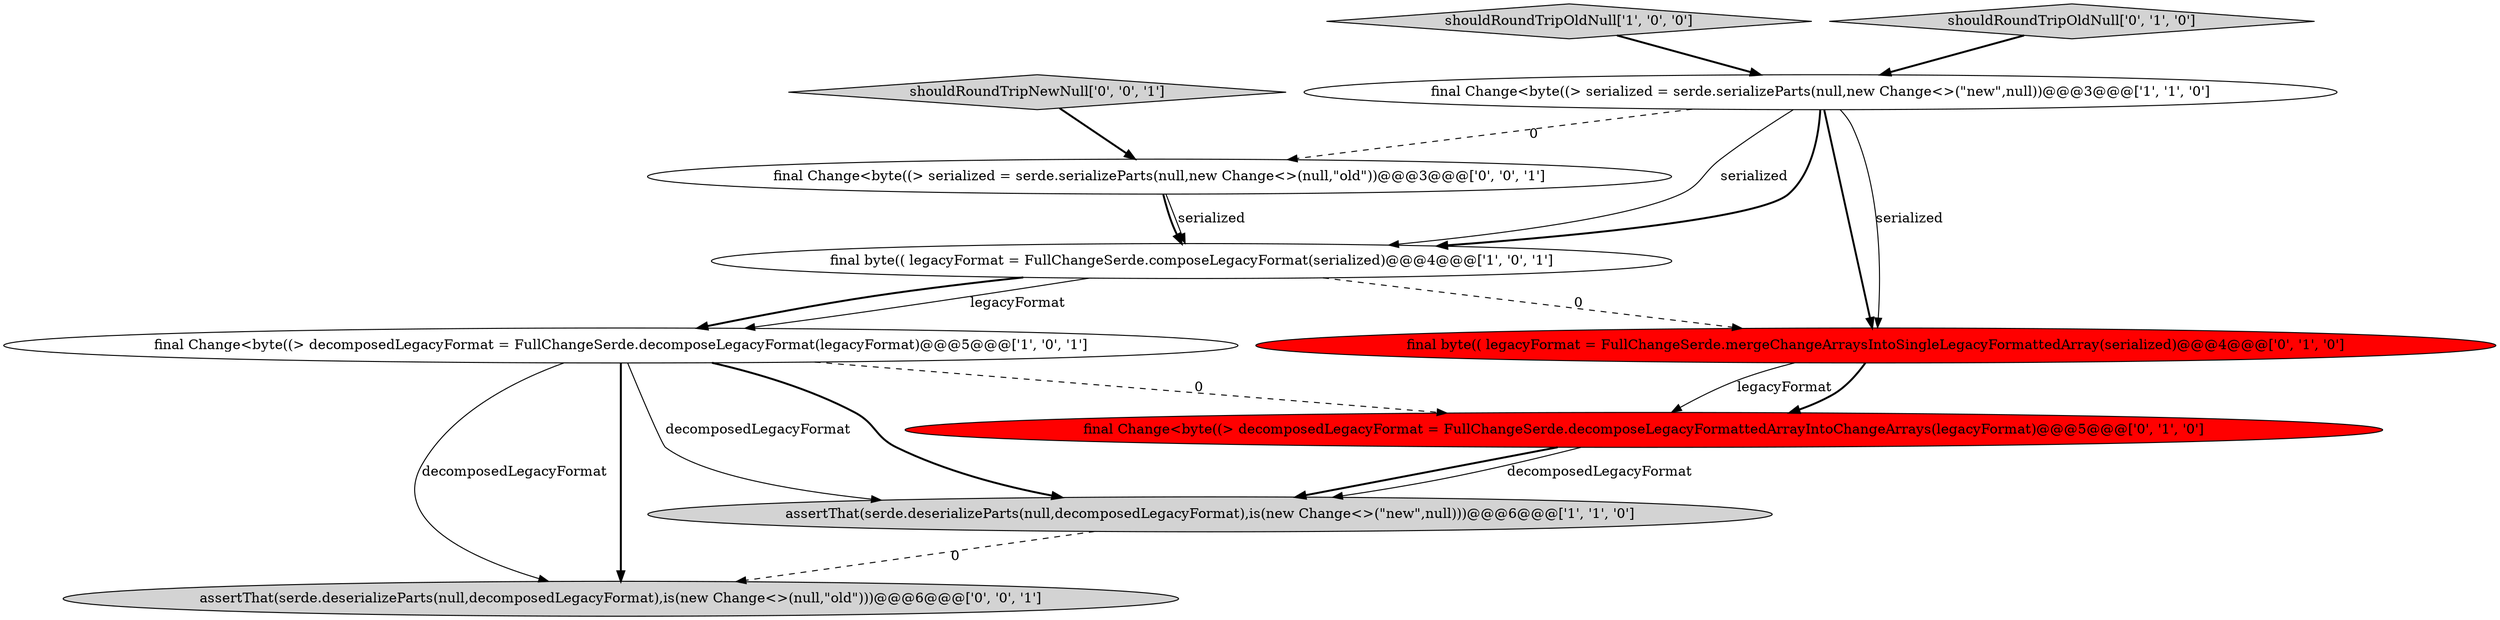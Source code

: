 digraph {
10 [style = filled, label = "shouldRoundTripNewNull['0', '0', '1']", fillcolor = lightgray, shape = diamond image = "AAA0AAABBB3BBB"];
2 [style = filled, label = "final Change<byte((> serialized = serde.serializeParts(null,new Change<>(\"new\",null))@@@3@@@['1', '1', '0']", fillcolor = white, shape = ellipse image = "AAA0AAABBB1BBB"];
5 [style = filled, label = "final Change<byte((> decomposedLegacyFormat = FullChangeSerde.decomposeLegacyFormattedArrayIntoChangeArrays(legacyFormat)@@@5@@@['0', '1', '0']", fillcolor = red, shape = ellipse image = "AAA1AAABBB2BBB"];
1 [style = filled, label = "final Change<byte((> decomposedLegacyFormat = FullChangeSerde.decomposeLegacyFormat(legacyFormat)@@@5@@@['1', '0', '1']", fillcolor = white, shape = ellipse image = "AAA0AAABBB1BBB"];
9 [style = filled, label = "final Change<byte((> serialized = serde.serializeParts(null,new Change<>(null,\"old\"))@@@3@@@['0', '0', '1']", fillcolor = white, shape = ellipse image = "AAA0AAABBB3BBB"];
0 [style = filled, label = "final byte(( legacyFormat = FullChangeSerde.composeLegacyFormat(serialized)@@@4@@@['1', '0', '1']", fillcolor = white, shape = ellipse image = "AAA0AAABBB1BBB"];
4 [style = filled, label = "shouldRoundTripOldNull['1', '0', '0']", fillcolor = lightgray, shape = diamond image = "AAA0AAABBB1BBB"];
3 [style = filled, label = "assertThat(serde.deserializeParts(null,decomposedLegacyFormat),is(new Change<>(\"new\",null)))@@@6@@@['1', '1', '0']", fillcolor = lightgray, shape = ellipse image = "AAA0AAABBB1BBB"];
6 [style = filled, label = "shouldRoundTripOldNull['0', '1', '0']", fillcolor = lightgray, shape = diamond image = "AAA0AAABBB2BBB"];
8 [style = filled, label = "assertThat(serde.deserializeParts(null,decomposedLegacyFormat),is(new Change<>(null,\"old\")))@@@6@@@['0', '0', '1']", fillcolor = lightgray, shape = ellipse image = "AAA0AAABBB3BBB"];
7 [style = filled, label = "final byte(( legacyFormat = FullChangeSerde.mergeChangeArraysIntoSingleLegacyFormattedArray(serialized)@@@4@@@['0', '1', '0']", fillcolor = red, shape = ellipse image = "AAA1AAABBB2BBB"];
1->8 [style = solid, label="decomposedLegacyFormat"];
2->0 [style = solid, label="serialized"];
5->3 [style = bold, label=""];
2->7 [style = solid, label="serialized"];
5->3 [style = solid, label="decomposedLegacyFormat"];
1->8 [style = bold, label=""];
1->5 [style = dashed, label="0"];
9->0 [style = bold, label=""];
9->0 [style = solid, label="serialized"];
1->3 [style = bold, label=""];
4->2 [style = bold, label=""];
7->5 [style = solid, label="legacyFormat"];
6->2 [style = bold, label=""];
0->1 [style = solid, label="legacyFormat"];
7->5 [style = bold, label=""];
2->0 [style = bold, label=""];
1->3 [style = solid, label="decomposedLegacyFormat"];
2->9 [style = dashed, label="0"];
0->1 [style = bold, label=""];
3->8 [style = dashed, label="0"];
10->9 [style = bold, label=""];
2->7 [style = bold, label=""];
0->7 [style = dashed, label="0"];
}
